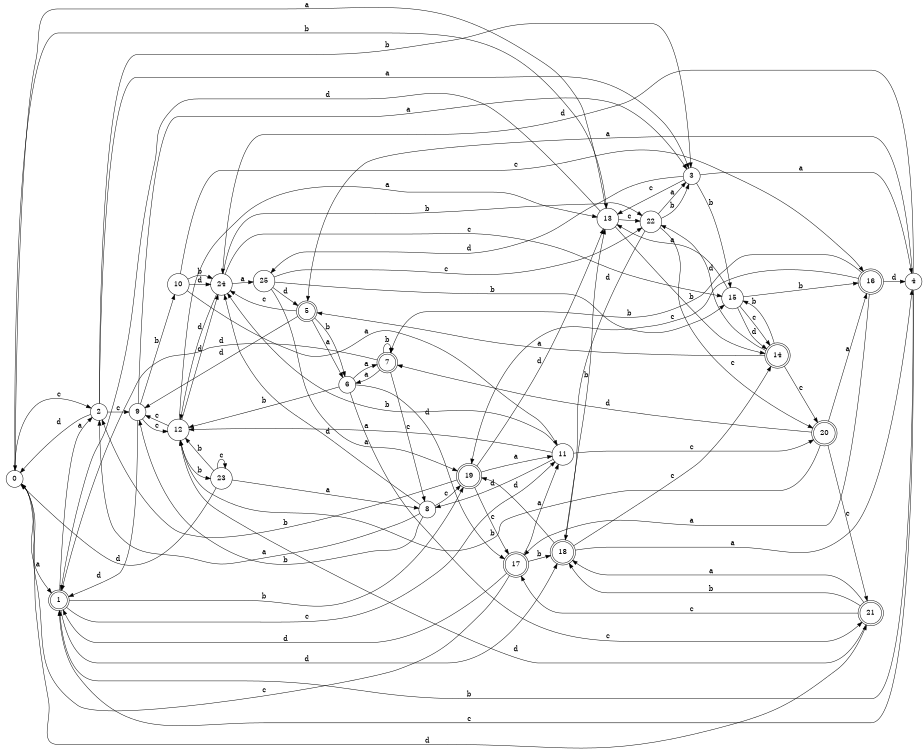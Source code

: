 digraph n21_2 {
__start0 [label="" shape="none"];

rankdir=LR;
size="8,5";

s0 [style="filled", color="black", fillcolor="white" shape="circle", label="0"];
s1 [style="rounded,filled", color="black", fillcolor="white" shape="doublecircle", label="1"];
s2 [style="filled", color="black", fillcolor="white" shape="circle", label="2"];
s3 [style="filled", color="black", fillcolor="white" shape="circle", label="3"];
s4 [style="filled", color="black", fillcolor="white" shape="circle", label="4"];
s5 [style="rounded,filled", color="black", fillcolor="white" shape="doublecircle", label="5"];
s6 [style="filled", color="black", fillcolor="white" shape="circle", label="6"];
s7 [style="rounded,filled", color="black", fillcolor="white" shape="doublecircle", label="7"];
s8 [style="filled", color="black", fillcolor="white" shape="circle", label="8"];
s9 [style="filled", color="black", fillcolor="white" shape="circle", label="9"];
s10 [style="filled", color="black", fillcolor="white" shape="circle", label="10"];
s11 [style="filled", color="black", fillcolor="white" shape="circle", label="11"];
s12 [style="filled", color="black", fillcolor="white" shape="circle", label="12"];
s13 [style="filled", color="black", fillcolor="white" shape="circle", label="13"];
s14 [style="rounded,filled", color="black", fillcolor="white" shape="doublecircle", label="14"];
s15 [style="filled", color="black", fillcolor="white" shape="circle", label="15"];
s16 [style="rounded,filled", color="black", fillcolor="white" shape="doublecircle", label="16"];
s17 [style="rounded,filled", color="black", fillcolor="white" shape="doublecircle", label="17"];
s18 [style="rounded,filled", color="black", fillcolor="white" shape="doublecircle", label="18"];
s19 [style="rounded,filled", color="black", fillcolor="white" shape="doublecircle", label="19"];
s20 [style="rounded,filled", color="black", fillcolor="white" shape="doublecircle", label="20"];
s21 [style="rounded,filled", color="black", fillcolor="white" shape="doublecircle", label="21"];
s22 [style="filled", color="black", fillcolor="white" shape="circle", label="22"];
s23 [style="filled", color="black", fillcolor="white" shape="circle", label="23"];
s24 [style="filled", color="black", fillcolor="white" shape="circle", label="24"];
s25 [style="filled", color="black", fillcolor="white" shape="circle", label="25"];
s0 -> s1 [label="a"];
s0 -> s13 [label="b"];
s0 -> s2 [label="c"];
s0 -> s21 [label="d"];
s1 -> s2 [label="a"];
s1 -> s19 [label="b"];
s1 -> s11 [label="c"];
s1 -> s18 [label="d"];
s2 -> s3 [label="a"];
s2 -> s3 [label="b"];
s2 -> s9 [label="c"];
s2 -> s0 [label="d"];
s3 -> s4 [label="a"];
s3 -> s15 [label="b"];
s3 -> s13 [label="c"];
s3 -> s25 [label="d"];
s4 -> s5 [label="a"];
s4 -> s1 [label="b"];
s4 -> s1 [label="c"];
s4 -> s24 [label="d"];
s5 -> s6 [label="a"];
s5 -> s6 [label="b"];
s5 -> s24 [label="c"];
s5 -> s9 [label="d"];
s6 -> s7 [label="a"];
s6 -> s12 [label="b"];
s6 -> s21 [label="c"];
s6 -> s17 [label="d"];
s7 -> s6 [label="a"];
s7 -> s7 [label="b"];
s7 -> s8 [label="c"];
s7 -> s1 [label="d"];
s8 -> s2 [label="a"];
s8 -> s9 [label="b"];
s8 -> s19 [label="c"];
s8 -> s24 [label="d"];
s9 -> s3 [label="a"];
s9 -> s10 [label="b"];
s9 -> s12 [label="c"];
s9 -> s1 [label="d"];
s10 -> s11 [label="a"];
s10 -> s24 [label="b"];
s10 -> s16 [label="c"];
s10 -> s24 [label="d"];
s11 -> s12 [label="a"];
s11 -> s24 [label="b"];
s11 -> s20 [label="c"];
s11 -> s8 [label="d"];
s12 -> s13 [label="a"];
s12 -> s23 [label="b"];
s12 -> s9 [label="c"];
s12 -> s24 [label="d"];
s13 -> s0 [label="a"];
s13 -> s14 [label="b"];
s13 -> s22 [label="c"];
s13 -> s1 [label="d"];
s14 -> s5 [label="a"];
s14 -> s15 [label="b"];
s14 -> s20 [label="c"];
s14 -> s22 [label="d"];
s15 -> s13 [label="a"];
s15 -> s16 [label="b"];
s15 -> s14 [label="c"];
s15 -> s14 [label="d"];
s16 -> s17 [label="a"];
s16 -> s7 [label="b"];
s16 -> s19 [label="c"];
s16 -> s4 [label="d"];
s17 -> s11 [label="a"];
s17 -> s18 [label="b"];
s17 -> s0 [label="c"];
s17 -> s1 [label="d"];
s18 -> s4 [label="a"];
s18 -> s13 [label="b"];
s18 -> s14 [label="c"];
s18 -> s19 [label="d"];
s19 -> s11 [label="a"];
s19 -> s2 [label="b"];
s19 -> s17 [label="c"];
s19 -> s13 [label="d"];
s20 -> s16 [label="a"];
s20 -> s12 [label="b"];
s20 -> s21 [label="c"];
s20 -> s7 [label="d"];
s21 -> s18 [label="a"];
s21 -> s18 [label="b"];
s21 -> s17 [label="c"];
s21 -> s12 [label="d"];
s22 -> s3 [label="a"];
s22 -> s3 [label="b"];
s22 -> s20 [label="c"];
s22 -> s18 [label="d"];
s23 -> s8 [label="a"];
s23 -> s12 [label="b"];
s23 -> s23 [label="c"];
s23 -> s0 [label="d"];
s24 -> s25 [label="a"];
s24 -> s22 [label="b"];
s24 -> s15 [label="c"];
s24 -> s12 [label="d"];
s25 -> s19 [label="a"];
s25 -> s15 [label="b"];
s25 -> s22 [label="c"];
s25 -> s5 [label="d"];

}